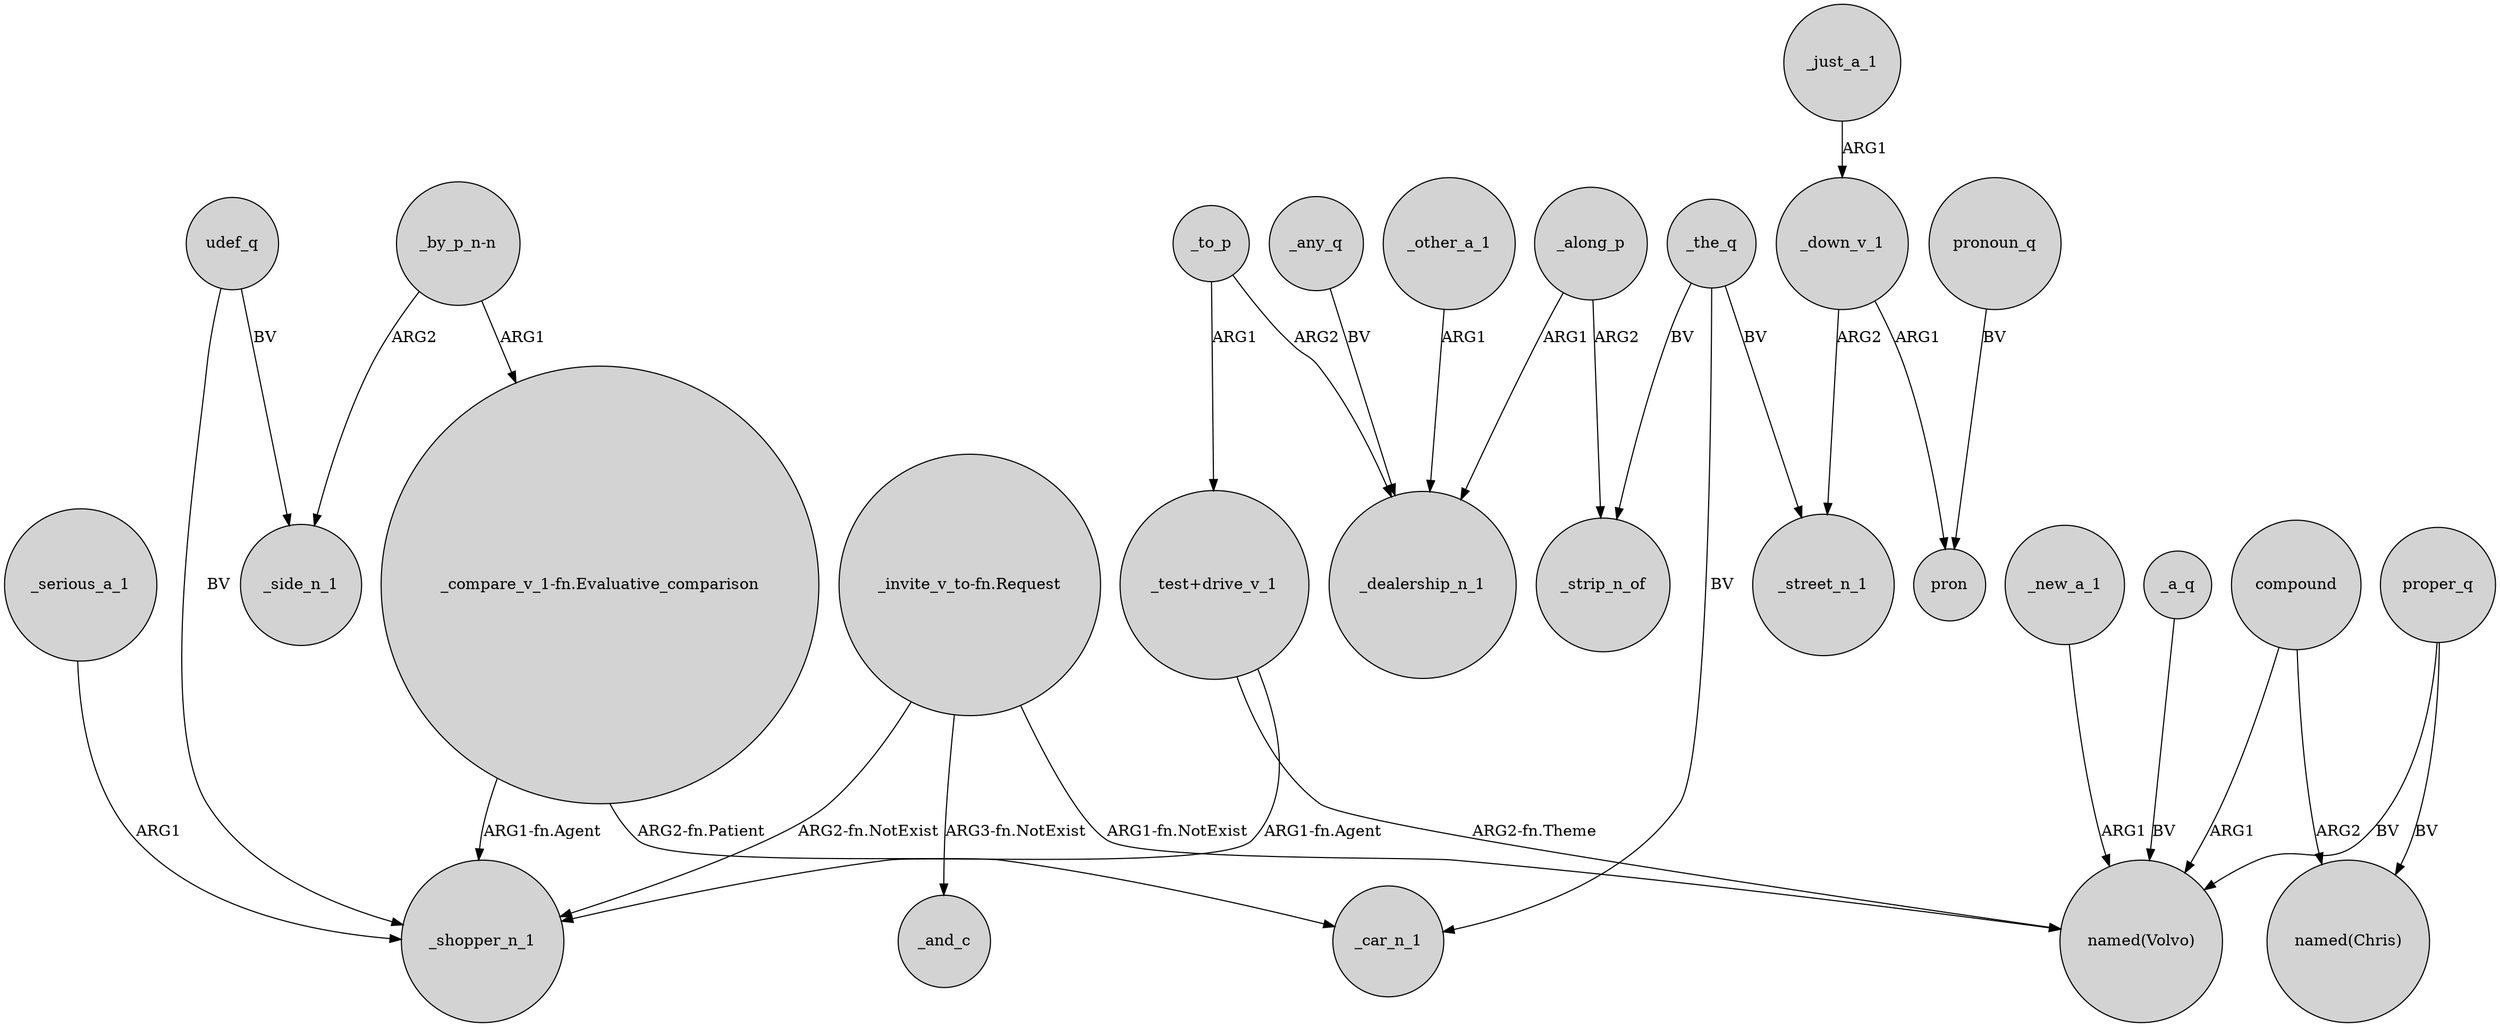 digraph {
	node [shape=circle style=filled]
	"_test+drive_v_1" -> "named(Volvo)" [label="ARG2-fn.Theme"]
	_other_a_1 -> _dealership_n_1 [label=ARG1]
	_down_v_1 -> pron [label=ARG1]
	"_invite_v_to-fn.Request" -> "named(Volvo)" [label="ARG1-fn.NotExist"]
	_to_p -> "_test+drive_v_1" [label=ARG1]
	"_test+drive_v_1" -> _shopper_n_1 [label="ARG1-fn.Agent"]
	_a_q -> "named(Volvo)" [label=BV]
	proper_q -> "named(Chris)" [label=BV]
	_along_p -> _dealership_n_1 [label=ARG1]
	_the_q -> _strip_n_of [label=BV]
	_the_q -> _car_n_1 [label=BV]
	"_by_p_n-n" -> _side_n_1 [label=ARG2]
	proper_q -> "named(Volvo)" [label=BV]
	udef_q -> _side_n_1 [label=BV]
	_new_a_1 -> "named(Volvo)" [label=ARG1]
	"_compare_v_1-fn.Evaluative_comparison" -> _shopper_n_1 [label="ARG1-fn.Agent"]
	_serious_a_1 -> _shopper_n_1 [label=ARG1]
	_the_q -> _street_n_1 [label=BV]
	pronoun_q -> pron [label=BV]
	_just_a_1 -> _down_v_1 [label=ARG1]
	"_invite_v_to-fn.Request" -> _shopper_n_1 [label="ARG2-fn.NotExist"]
	udef_q -> _shopper_n_1 [label=BV]
	compound -> "named(Chris)" [label=ARG2]
	_down_v_1 -> _street_n_1 [label=ARG2]
	"_invite_v_to-fn.Request" -> _and_c [label="ARG3-fn.NotExist"]
	_to_p -> _dealership_n_1 [label=ARG2]
	"_compare_v_1-fn.Evaluative_comparison" -> _car_n_1 [label="ARG2-fn.Patient"]
	compound -> "named(Volvo)" [label=ARG1]
	_along_p -> _strip_n_of [label=ARG2]
	_any_q -> _dealership_n_1 [label=BV]
	"_by_p_n-n" -> "_compare_v_1-fn.Evaluative_comparison" [label=ARG1]
}
